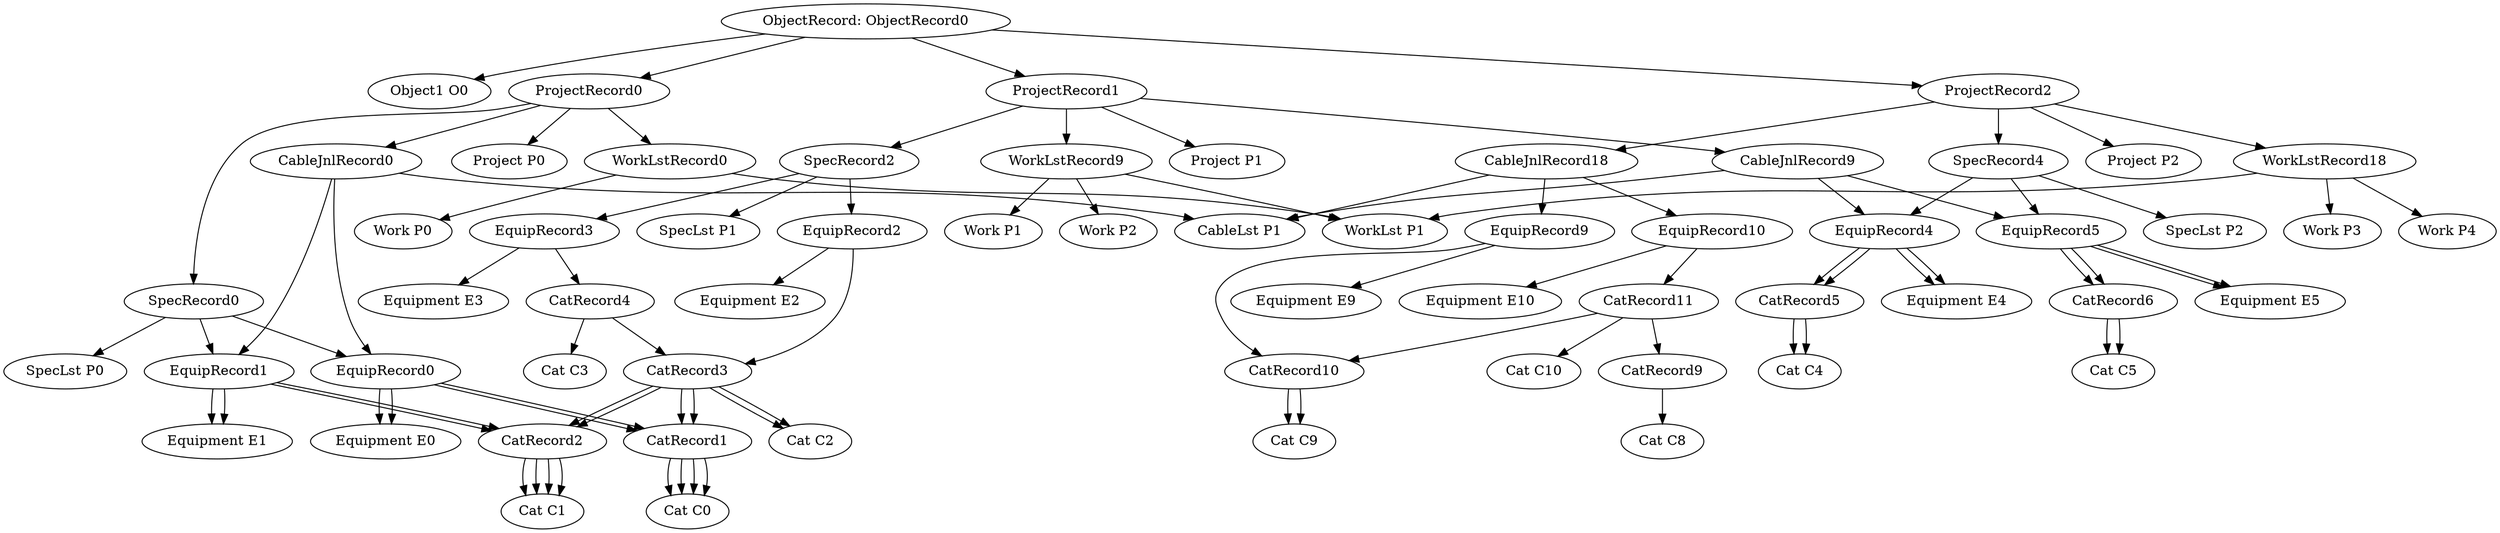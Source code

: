 digraph {
	ObjectRecord0 [label="ObjectRecord: ObjectRecord0"]
	ObjectRecord0 -> "Object1 O0"
	ObjectRecord0 -> ProjectRecord0
	ProjectRecord0 -> "Project P0"
	ProjectRecord0 -> WorkLstRecord0
	WorkLstRecord0 -> "WorkLst P1"
	WorkLstRecord0 -> "Work P0"
	ProjectRecord0 -> CableJnlRecord0
	CableJnlRecord0 -> "CableLst P1"
	CableJnlRecord0 -> EquipRecord0
	EquipRecord0 -> "Equipment E0"
	EquipRecord0 -> CatRecord1
	CatRecord1 -> "Cat C0"
	CableJnlRecord0 -> EquipRecord1
	EquipRecord1 -> "Equipment E1"
	EquipRecord1 -> CatRecord2
	CatRecord2 -> "Cat C1"
	ProjectRecord0 -> SpecRecord0
	SpecRecord0 -> "SpecLst P0"
	SpecRecord0 -> EquipRecord0
	EquipRecord0 -> "Equipment E0"
	EquipRecord0 -> CatRecord1
	CatRecord1 -> "Cat C0"
	SpecRecord0 -> EquipRecord1
	EquipRecord1 -> "Equipment E1"
	EquipRecord1 -> CatRecord2
	CatRecord2 -> "Cat C1"
	ObjectRecord0 -> ProjectRecord1
	ProjectRecord1 -> "Project P1"
	ProjectRecord1 -> WorkLstRecord9
	WorkLstRecord9 -> "WorkLst P1"
	WorkLstRecord9 -> "Work P1"
	WorkLstRecord9 -> "Work P2"
	ProjectRecord1 -> CableJnlRecord9
	CableJnlRecord9 -> "CableLst P1"
	CableJnlRecord9 -> EquipRecord4
	EquipRecord4 -> "Equipment E4"
	EquipRecord4 -> CatRecord5
	CatRecord5 -> "Cat C4"
	CableJnlRecord9 -> EquipRecord5
	EquipRecord5 -> "Equipment E5"
	EquipRecord5 -> CatRecord6
	CatRecord6 -> "Cat C5"
	ProjectRecord1 -> SpecRecord2
	SpecRecord2 -> "SpecLst P1"
	SpecRecord2 -> EquipRecord2
	EquipRecord2 -> "Equipment E2"
	EquipRecord2 -> CatRecord3
	CatRecord3 -> "Cat C2"
	CatRecord3 -> CatRecord2
	CatRecord2 -> "Cat C1"
	CatRecord3 -> CatRecord1
	CatRecord1 -> "Cat C0"
	SpecRecord2 -> EquipRecord3
	EquipRecord3 -> "Equipment E3"
	EquipRecord3 -> CatRecord4
	CatRecord4 -> "Cat C3"
	CatRecord4 -> CatRecord3
	CatRecord3 -> "Cat C2"
	CatRecord3 -> CatRecord2
	CatRecord2 -> "Cat C1"
	CatRecord3 -> CatRecord1
	CatRecord1 -> "Cat C0"
	ObjectRecord0 -> ProjectRecord2
	ProjectRecord2 -> "Project P2"
	ProjectRecord2 -> WorkLstRecord18
	WorkLstRecord18 -> "WorkLst P1"
	WorkLstRecord18 -> "Work P3"
	WorkLstRecord18 -> "Work P4"
	ProjectRecord2 -> CableJnlRecord18
	CableJnlRecord18 -> "CableLst P1"
	CableJnlRecord18 -> EquipRecord9
	EquipRecord9 -> "Equipment E9"
	EquipRecord9 -> CatRecord10
	CatRecord10 -> "Cat C9"
	CableJnlRecord18 -> EquipRecord10
	EquipRecord10 -> "Equipment E10"
	EquipRecord10 -> CatRecord11
	CatRecord11 -> "Cat C10"
	CatRecord11 -> CatRecord10
	CatRecord10 -> "Cat C9"
	CatRecord11 -> CatRecord9
	CatRecord9 -> "Cat C8"
	ProjectRecord2 -> SpecRecord4
	SpecRecord4 -> "SpecLst P2"
	SpecRecord4 -> EquipRecord4
	EquipRecord4 -> "Equipment E4"
	EquipRecord4 -> CatRecord5
	CatRecord5 -> "Cat C4"
	SpecRecord4 -> EquipRecord5
	EquipRecord5 -> "Equipment E5"
	EquipRecord5 -> CatRecord6
	CatRecord6 -> "Cat C5"
}

